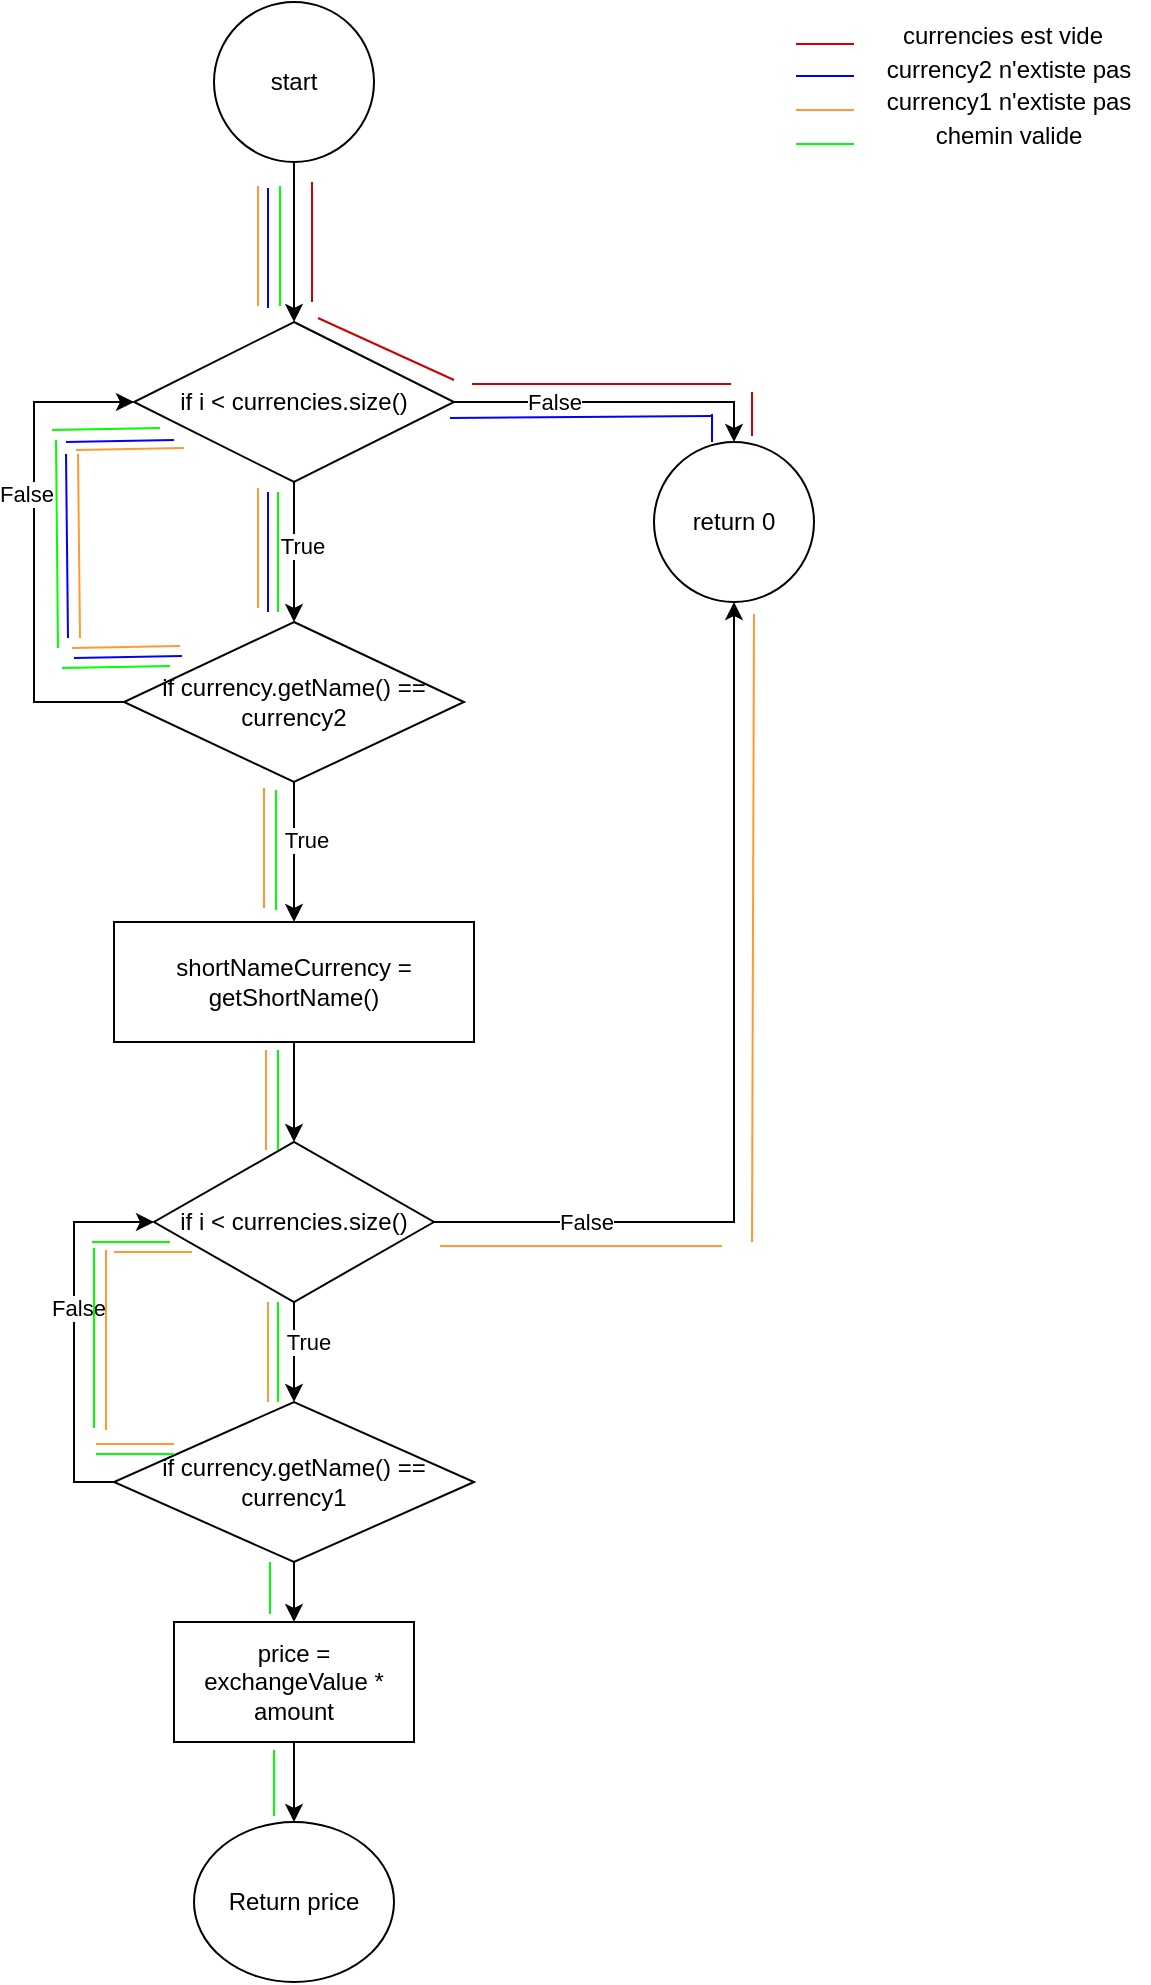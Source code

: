 <mxfile version="22.1.2" type="device">
  <diagram name="Page-1" id="VN6MoL8Z9Ky6OUScBsNe">
    <mxGraphModel dx="157" dy="79" grid="0" gridSize="10" guides="1" tooltips="1" connect="1" arrows="1" fold="1" page="1" pageScale="1" pageWidth="827" pageHeight="1169" math="0" shadow="0">
      <root>
        <mxCell id="0" />
        <mxCell id="1" parent="0" />
        <mxCell id="2NV5e2R7JPvBfthSzCUG-17" value="return 0" style="ellipse;whiteSpace=wrap;html=1;" vertex="1" parent="1">
          <mxGeometry x="440" y="270" width="80" height="80" as="geometry" />
        </mxCell>
        <mxCell id="2NV5e2R7JPvBfthSzCUG-38" style="edgeStyle=orthogonalEdgeStyle;rounded=0;orthogonalLoop=1;jettySize=auto;html=1;entryX=0.5;entryY=0;entryDx=0;entryDy=0;" edge="1" parent="1" source="2NV5e2R7JPvBfthSzCUG-22" target="2NV5e2R7JPvBfthSzCUG-25">
          <mxGeometry relative="1" as="geometry" />
        </mxCell>
        <mxCell id="2NV5e2R7JPvBfthSzCUG-22" value="start" style="ellipse;whiteSpace=wrap;html=1;" vertex="1" parent="1">
          <mxGeometry x="220" y="50" width="80" height="80" as="geometry" />
        </mxCell>
        <mxCell id="2NV5e2R7JPvBfthSzCUG-34" style="edgeStyle=orthogonalEdgeStyle;rounded=0;orthogonalLoop=1;jettySize=auto;html=1;" edge="1" parent="1" source="2NV5e2R7JPvBfthSzCUG-25" target="2NV5e2R7JPvBfthSzCUG-17">
          <mxGeometry relative="1" as="geometry">
            <Array as="points">
              <mxPoint x="480" y="250" />
            </Array>
          </mxGeometry>
        </mxCell>
        <mxCell id="2NV5e2R7JPvBfthSzCUG-35" value="False" style="edgeLabel;html=1;align=center;verticalAlign=middle;resizable=0;points=[];" vertex="1" connectable="0" parent="2NV5e2R7JPvBfthSzCUG-34">
          <mxGeometry x="0.164" y="-2" relative="1" as="geometry">
            <mxPoint x="-43" y="-2" as="offset" />
          </mxGeometry>
        </mxCell>
        <mxCell id="2NV5e2R7JPvBfthSzCUG-36" style="edgeStyle=orthogonalEdgeStyle;rounded=0;orthogonalLoop=1;jettySize=auto;html=1;" edge="1" parent="1" source="2NV5e2R7JPvBfthSzCUG-25" target="2NV5e2R7JPvBfthSzCUG-26">
          <mxGeometry relative="1" as="geometry" />
        </mxCell>
        <mxCell id="2NV5e2R7JPvBfthSzCUG-37" value="True" style="edgeLabel;html=1;align=center;verticalAlign=middle;resizable=0;points=[];" vertex="1" connectable="0" parent="2NV5e2R7JPvBfthSzCUG-36">
          <mxGeometry x="-0.086" y="4" relative="1" as="geometry">
            <mxPoint as="offset" />
          </mxGeometry>
        </mxCell>
        <mxCell id="2NV5e2R7JPvBfthSzCUG-25" value="if i &amp;lt; currencies.size()" style="rhombus;whiteSpace=wrap;html=1;" vertex="1" parent="1">
          <mxGeometry x="180" y="210" width="160" height="80" as="geometry" />
        </mxCell>
        <mxCell id="2NV5e2R7JPvBfthSzCUG-30" style="edgeStyle=orthogonalEdgeStyle;rounded=0;orthogonalLoop=1;jettySize=auto;html=1;" edge="1" parent="1" source="2NV5e2R7JPvBfthSzCUG-26" target="2NV5e2R7JPvBfthSzCUG-27">
          <mxGeometry relative="1" as="geometry" />
        </mxCell>
        <mxCell id="2NV5e2R7JPvBfthSzCUG-31" value="True" style="edgeLabel;html=1;align=center;verticalAlign=middle;resizable=0;points=[];" vertex="1" connectable="0" parent="2NV5e2R7JPvBfthSzCUG-30">
          <mxGeometry x="-0.171" y="6" relative="1" as="geometry">
            <mxPoint as="offset" />
          </mxGeometry>
        </mxCell>
        <mxCell id="2NV5e2R7JPvBfthSzCUG-32" style="edgeStyle=orthogonalEdgeStyle;rounded=0;orthogonalLoop=1;jettySize=auto;html=1;entryX=0;entryY=0.5;entryDx=0;entryDy=0;" edge="1" parent="1" source="2NV5e2R7JPvBfthSzCUG-26" target="2NV5e2R7JPvBfthSzCUG-25">
          <mxGeometry relative="1" as="geometry">
            <Array as="points">
              <mxPoint x="130" y="400" />
              <mxPoint x="130" y="250" />
            </Array>
          </mxGeometry>
        </mxCell>
        <mxCell id="2NV5e2R7JPvBfthSzCUG-33" value="False" style="edgeLabel;html=1;align=center;verticalAlign=middle;resizable=0;points=[];" vertex="1" connectable="0" parent="2NV5e2R7JPvBfthSzCUG-32">
          <mxGeometry x="0.221" y="4" relative="1" as="geometry">
            <mxPoint as="offset" />
          </mxGeometry>
        </mxCell>
        <mxCell id="2NV5e2R7JPvBfthSzCUG-26" value="if currency.getName() == currency2" style="rhombus;whiteSpace=wrap;html=1;" vertex="1" parent="1">
          <mxGeometry x="175" y="360" width="170" height="80" as="geometry" />
        </mxCell>
        <mxCell id="2NV5e2R7JPvBfthSzCUG-29" style="edgeStyle=orthogonalEdgeStyle;rounded=0;orthogonalLoop=1;jettySize=auto;html=1;" edge="1" parent="1" source="2NV5e2R7JPvBfthSzCUG-27" target="2NV5e2R7JPvBfthSzCUG-28">
          <mxGeometry relative="1" as="geometry" />
        </mxCell>
        <mxCell id="2NV5e2R7JPvBfthSzCUG-27" value="shortNameCurrency = getShortName()" style="whiteSpace=wrap;html=1;" vertex="1" parent="1">
          <mxGeometry x="170" y="510" width="180" height="60" as="geometry" />
        </mxCell>
        <mxCell id="2NV5e2R7JPvBfthSzCUG-54" style="edgeStyle=orthogonalEdgeStyle;rounded=0;orthogonalLoop=1;jettySize=auto;html=1;" edge="1" parent="1" source="2NV5e2R7JPvBfthSzCUG-28" target="2NV5e2R7JPvBfthSzCUG-17">
          <mxGeometry relative="1" as="geometry" />
        </mxCell>
        <mxCell id="2NV5e2R7JPvBfthSzCUG-55" value="False" style="edgeLabel;html=1;align=center;verticalAlign=middle;resizable=0;points=[];" vertex="1" connectable="0" parent="2NV5e2R7JPvBfthSzCUG-54">
          <mxGeometry x="-0.581" relative="1" as="geometry">
            <mxPoint x="-21" as="offset" />
          </mxGeometry>
        </mxCell>
        <mxCell id="2NV5e2R7JPvBfthSzCUG-57" value="" style="edgeStyle=orthogonalEdgeStyle;rounded=0;orthogonalLoop=1;jettySize=auto;html=1;" edge="1" parent="1" source="2NV5e2R7JPvBfthSzCUG-28" target="2NV5e2R7JPvBfthSzCUG-45">
          <mxGeometry relative="1" as="geometry">
            <Array as="points">
              <mxPoint x="260" y="720" />
              <mxPoint x="260" y="720" />
            </Array>
          </mxGeometry>
        </mxCell>
        <mxCell id="2NV5e2R7JPvBfthSzCUG-58" value="True" style="edgeLabel;html=1;align=center;verticalAlign=middle;resizable=0;points=[];" vertex="1" connectable="0" parent="2NV5e2R7JPvBfthSzCUG-57">
          <mxGeometry x="0.16" y="7" relative="1" as="geometry">
            <mxPoint y="-9" as="offset" />
          </mxGeometry>
        </mxCell>
        <mxCell id="2NV5e2R7JPvBfthSzCUG-28" value="if i &amp;lt; currencies.size()" style="rhombus;whiteSpace=wrap;html=1;direction=south;" vertex="1" parent="1">
          <mxGeometry x="190" y="620" width="140" height="80" as="geometry" />
        </mxCell>
        <mxCell id="2NV5e2R7JPvBfthSzCUG-41" value="Return price" style="ellipse;whiteSpace=wrap;html=1;" vertex="1" parent="1">
          <mxGeometry x="210" y="960" width="100" height="80" as="geometry" />
        </mxCell>
        <mxCell id="2NV5e2R7JPvBfthSzCUG-59" value="" style="edgeStyle=orthogonalEdgeStyle;rounded=0;orthogonalLoop=1;jettySize=auto;html=1;" edge="1" parent="1" source="2NV5e2R7JPvBfthSzCUG-45" target="2NV5e2R7JPvBfthSzCUG-47">
          <mxGeometry relative="1" as="geometry" />
        </mxCell>
        <mxCell id="2NV5e2R7JPvBfthSzCUG-61" style="edgeStyle=orthogonalEdgeStyle;rounded=0;orthogonalLoop=1;jettySize=auto;html=1;entryX=0.5;entryY=1;entryDx=0;entryDy=0;" edge="1" parent="1" source="2NV5e2R7JPvBfthSzCUG-45" target="2NV5e2R7JPvBfthSzCUG-28">
          <mxGeometry relative="1" as="geometry">
            <Array as="points">
              <mxPoint x="150" y="790" />
              <mxPoint x="150" y="660" />
            </Array>
          </mxGeometry>
        </mxCell>
        <mxCell id="2NV5e2R7JPvBfthSzCUG-62" value="False" style="edgeLabel;html=1;align=center;verticalAlign=middle;resizable=0;points=[];" vertex="1" connectable="0" parent="2NV5e2R7JPvBfthSzCUG-61">
          <mxGeometry x="0.126" y="-2" relative="1" as="geometry">
            <mxPoint as="offset" />
          </mxGeometry>
        </mxCell>
        <mxCell id="2NV5e2R7JPvBfthSzCUG-45" value="if currency.getName() == currency1" style="rhombus;whiteSpace=wrap;html=1;direction=south;" vertex="1" parent="1">
          <mxGeometry x="170" y="750" width="180" height="80" as="geometry" />
        </mxCell>
        <mxCell id="2NV5e2R7JPvBfthSzCUG-60" value="" style="edgeStyle=orthogonalEdgeStyle;rounded=0;orthogonalLoop=1;jettySize=auto;html=1;" edge="1" parent="1" source="2NV5e2R7JPvBfthSzCUG-47" target="2NV5e2R7JPvBfthSzCUG-41">
          <mxGeometry relative="1" as="geometry" />
        </mxCell>
        <mxCell id="2NV5e2R7JPvBfthSzCUG-47" value="price = exchangeValue * amount" style="whiteSpace=wrap;html=1;" vertex="1" parent="1">
          <mxGeometry x="200" y="860" width="120" height="60" as="geometry" />
        </mxCell>
        <mxCell id="2NV5e2R7JPvBfthSzCUG-80" value="" style="endArrow=none;html=1;rounded=0;fillColor=#FF0000;strokeColor=#CC0000;" edge="1" parent="1">
          <mxGeometry width="50" height="50" relative="1" as="geometry">
            <mxPoint x="269" y="200" as="sourcePoint" />
            <mxPoint x="269" y="140" as="targetPoint" />
          </mxGeometry>
        </mxCell>
        <mxCell id="2NV5e2R7JPvBfthSzCUG-81" value="" style="endArrow=none;html=1;rounded=0;fillColor=#FF0000;strokeColor=#CC0000;" edge="1" parent="1">
          <mxGeometry width="50" height="50" relative="1" as="geometry">
            <mxPoint x="478.58" y="241" as="sourcePoint" />
            <mxPoint x="349" y="241" as="targetPoint" />
          </mxGeometry>
        </mxCell>
        <mxCell id="2NV5e2R7JPvBfthSzCUG-82" value="" style="endArrow=none;html=1;rounded=0;fillColor=#FF0000;strokeColor=#CC0000;" edge="1" parent="1">
          <mxGeometry width="50" height="50" relative="1" as="geometry">
            <mxPoint x="340" y="239" as="sourcePoint" />
            <mxPoint x="272" y="208" as="targetPoint" />
          </mxGeometry>
        </mxCell>
        <mxCell id="2NV5e2R7JPvBfthSzCUG-83" value="" style="endArrow=none;html=1;rounded=0;fillColor=#FF0000;strokeColor=#FF9933;" edge="1" parent="1">
          <mxGeometry width="50" height="50" relative="1" as="geometry">
            <mxPoint x="242" y="202" as="sourcePoint" />
            <mxPoint x="242" y="142" as="targetPoint" />
          </mxGeometry>
        </mxCell>
        <mxCell id="2NV5e2R7JPvBfthSzCUG-84" value="" style="endArrow=none;html=1;rounded=0;fillColor=#FF0000;strokeColor=#FF9933;" edge="1" parent="1">
          <mxGeometry width="50" height="50" relative="1" as="geometry">
            <mxPoint x="242" y="353" as="sourcePoint" />
            <mxPoint x="242" y="293" as="targetPoint" />
          </mxGeometry>
        </mxCell>
        <mxCell id="2NV5e2R7JPvBfthSzCUG-85" value="" style="endArrow=none;html=1;rounded=0;fillColor=#FF0000;strokeColor=#00FF00;" edge="1" parent="1">
          <mxGeometry width="50" height="50" relative="1" as="geometry">
            <mxPoint x="198" y="382" as="sourcePoint" />
            <mxPoint x="144" y="383" as="targetPoint" />
          </mxGeometry>
        </mxCell>
        <mxCell id="2NV5e2R7JPvBfthSzCUG-87" value="" style="endArrow=none;html=1;rounded=0;fillColor=#FF0000;strokeColor=#00FF00;" edge="1" parent="1">
          <mxGeometry width="50" height="50" relative="1" as="geometry">
            <mxPoint x="142" y="373" as="sourcePoint" />
            <mxPoint x="141" y="269" as="targetPoint" />
          </mxGeometry>
        </mxCell>
        <mxCell id="2NV5e2R7JPvBfthSzCUG-88" value="" style="endArrow=none;html=1;rounded=0;fillColor=#FF0000;strokeColor=#00FF00;" edge="1" parent="1">
          <mxGeometry width="50" height="50" relative="1" as="geometry">
            <mxPoint x="193" y="263" as="sourcePoint" />
            <mxPoint x="139" y="264" as="targetPoint" />
          </mxGeometry>
        </mxCell>
        <mxCell id="2NV5e2R7JPvBfthSzCUG-89" value="" style="endArrow=none;html=1;rounded=0;fillColor=#FF0000;strokeColor=#FF9933;" edge="1" parent="1">
          <mxGeometry width="50" height="50" relative="1" as="geometry">
            <mxPoint x="245" y="503" as="sourcePoint" />
            <mxPoint x="245" y="443" as="targetPoint" />
          </mxGeometry>
        </mxCell>
        <mxCell id="2NV5e2R7JPvBfthSzCUG-90" value="" style="endArrow=none;html=1;rounded=0;fillColor=#FF0000;strokeColor=#FF9933;" edge="1" parent="1">
          <mxGeometry width="50" height="50" relative="1" as="geometry">
            <mxPoint x="246" y="624" as="sourcePoint" />
            <mxPoint x="246" y="574" as="targetPoint" />
          </mxGeometry>
        </mxCell>
        <mxCell id="2NV5e2R7JPvBfthSzCUG-91" value="" style="endArrow=none;html=1;rounded=0;fillColor=#FF0000;strokeColor=#FF9933;" edge="1" parent="1">
          <mxGeometry width="50" height="50" relative="1" as="geometry">
            <mxPoint x="247" y="750" as="sourcePoint" />
            <mxPoint x="247" y="700" as="targetPoint" />
          </mxGeometry>
        </mxCell>
        <mxCell id="2NV5e2R7JPvBfthSzCUG-92" value="" style="endArrow=none;html=1;rounded=0;fillColor=#FF0000;strokeColor=#FF9933;" edge="1" parent="1">
          <mxGeometry width="50" height="50" relative="1" as="geometry">
            <mxPoint x="200" y="771" as="sourcePoint" />
            <mxPoint x="161" y="771" as="targetPoint" />
          </mxGeometry>
        </mxCell>
        <mxCell id="2NV5e2R7JPvBfthSzCUG-93" value="" style="endArrow=none;html=1;rounded=0;fillColor=#FF0000;strokeColor=#00FF00;" edge="1" parent="1">
          <mxGeometry width="50" height="50" relative="1" as="geometry">
            <mxPoint x="160" y="763" as="sourcePoint" />
            <mxPoint x="160" y="673" as="targetPoint" />
          </mxGeometry>
        </mxCell>
        <mxCell id="2NV5e2R7JPvBfthSzCUG-94" value="" style="endArrow=none;html=1;rounded=0;fillColor=#FF0000;strokeColor=#00FF00;" edge="1" parent="1">
          <mxGeometry width="50" height="50" relative="1" as="geometry">
            <mxPoint x="198" y="670" as="sourcePoint" />
            <mxPoint x="159" y="670" as="targetPoint" />
          </mxGeometry>
        </mxCell>
        <mxCell id="2NV5e2R7JPvBfthSzCUG-97" value="" style="endArrow=none;html=1;rounded=0;fillColor=#FF0000;strokeColor=#FF9933;" edge="1" parent="1">
          <mxGeometry width="50" height="50" relative="1" as="geometry">
            <mxPoint x="474" y="672" as="sourcePoint" />
            <mxPoint x="333" y="672" as="targetPoint" />
          </mxGeometry>
        </mxCell>
        <mxCell id="2NV5e2R7JPvBfthSzCUG-99" value="" style="endArrow=none;html=1;rounded=0;fillColor=#FF0000;strokeColor=#FF9933;" edge="1" parent="1">
          <mxGeometry width="50" height="50" relative="1" as="geometry">
            <mxPoint x="489" y="670" as="sourcePoint" />
            <mxPoint x="490" y="356" as="targetPoint" />
          </mxGeometry>
        </mxCell>
        <mxCell id="2NV5e2R7JPvBfthSzCUG-100" value="" style="endArrow=none;html=1;rounded=0;fillColor=#FF0000;strokeColor=#CC0000;" edge="1" parent="1">
          <mxGeometry width="50" height="50" relative="1" as="geometry">
            <mxPoint x="489" y="267" as="sourcePoint" />
            <mxPoint x="489" y="245" as="targetPoint" />
          </mxGeometry>
        </mxCell>
        <mxCell id="2NV5e2R7JPvBfthSzCUG-101" value="" style="endArrow=none;html=1;rounded=0;fillColor=#FF0000;strokeColor=#00FF00;" edge="1" parent="1">
          <mxGeometry width="50" height="50" relative="1" as="geometry">
            <mxPoint x="253" y="202" as="sourcePoint" />
            <mxPoint x="253" y="142" as="targetPoint" />
          </mxGeometry>
        </mxCell>
        <mxCell id="2NV5e2R7JPvBfthSzCUG-102" value="" style="endArrow=none;html=1;rounded=0;fillColor=#FF0000;strokeColor=#00FF00;" edge="1" parent="1">
          <mxGeometry width="50" height="50" relative="1" as="geometry">
            <mxPoint x="252" y="355" as="sourcePoint" />
            <mxPoint x="252" y="295" as="targetPoint" />
          </mxGeometry>
        </mxCell>
        <mxCell id="2NV5e2R7JPvBfthSzCUG-103" value="" style="endArrow=none;html=1;rounded=0;fillColor=#FF0000;strokeColor=#FF9933;" edge="1" parent="1">
          <mxGeometry width="50" height="50" relative="1" as="geometry">
            <mxPoint x="203" y="372" as="sourcePoint" />
            <mxPoint x="149" y="373" as="targetPoint" />
          </mxGeometry>
        </mxCell>
        <mxCell id="2NV5e2R7JPvBfthSzCUG-104" value="" style="endArrow=none;html=1;rounded=0;fillColor=#FF0000;strokeColor=#FF9933;" edge="1" parent="1">
          <mxGeometry width="50" height="50" relative="1" as="geometry">
            <mxPoint x="153" y="368" as="sourcePoint" />
            <mxPoint x="152" y="276" as="targetPoint" />
          </mxGeometry>
        </mxCell>
        <mxCell id="2NV5e2R7JPvBfthSzCUG-105" value="" style="endArrow=none;html=1;rounded=0;fillColor=#FF0000;strokeColor=#FF9933;" edge="1" parent="1">
          <mxGeometry width="50" height="50" relative="1" as="geometry">
            <mxPoint x="205" y="273" as="sourcePoint" />
            <mxPoint x="151" y="274" as="targetPoint" />
          </mxGeometry>
        </mxCell>
        <mxCell id="2NV5e2R7JPvBfthSzCUG-106" value="" style="endArrow=none;html=1;rounded=0;fillColor=#FF0000;strokeColor=#00FF00;" edge="1" parent="1">
          <mxGeometry width="50" height="50" relative="1" as="geometry">
            <mxPoint x="251" y="504" as="sourcePoint" />
            <mxPoint x="251" y="444" as="targetPoint" />
          </mxGeometry>
        </mxCell>
        <mxCell id="2NV5e2R7JPvBfthSzCUG-107" value="" style="endArrow=none;html=1;rounded=0;fillColor=#FF0000;strokeColor=#00FF00;" edge="1" parent="1">
          <mxGeometry width="50" height="50" relative="1" as="geometry">
            <mxPoint x="252" y="624" as="sourcePoint" />
            <mxPoint x="252" y="574" as="targetPoint" />
          </mxGeometry>
        </mxCell>
        <mxCell id="2NV5e2R7JPvBfthSzCUG-108" value="" style="endArrow=none;html=1;rounded=0;fillColor=#FF0000;strokeColor=#00FF00;" edge="1" parent="1">
          <mxGeometry width="50" height="50" relative="1" as="geometry">
            <mxPoint x="252" y="750" as="sourcePoint" />
            <mxPoint x="252" y="700" as="targetPoint" />
          </mxGeometry>
        </mxCell>
        <mxCell id="2NV5e2R7JPvBfthSzCUG-109" value="" style="endArrow=none;html=1;rounded=0;fillColor=#FF0000;strokeColor=#FF9933;" edge="1" parent="1">
          <mxGeometry width="50" height="50" relative="1" as="geometry">
            <mxPoint x="166" y="764" as="sourcePoint" />
            <mxPoint x="166" y="674" as="targetPoint" />
          </mxGeometry>
        </mxCell>
        <mxCell id="2NV5e2R7JPvBfthSzCUG-110" value="" style="endArrow=none;html=1;rounded=0;fillColor=#FF0000;strokeColor=#FF9933;" edge="1" parent="1">
          <mxGeometry width="50" height="50" relative="1" as="geometry">
            <mxPoint x="209" y="675" as="sourcePoint" />
            <mxPoint x="170" y="675" as="targetPoint" />
          </mxGeometry>
        </mxCell>
        <mxCell id="2NV5e2R7JPvBfthSzCUG-111" value="" style="endArrow=none;html=1;rounded=0;fillColor=#FF0000;strokeColor=#00FF00;" edge="1" parent="1">
          <mxGeometry width="50" height="50" relative="1" as="geometry">
            <mxPoint x="200" y="776" as="sourcePoint" />
            <mxPoint x="161" y="776" as="targetPoint" />
          </mxGeometry>
        </mxCell>
        <mxCell id="2NV5e2R7JPvBfthSzCUG-112" value="" style="endArrow=none;html=1;rounded=0;fillColor=#FF0000;strokeColor=#00FF00;" edge="1" parent="1">
          <mxGeometry width="50" height="50" relative="1" as="geometry">
            <mxPoint x="248" y="856" as="sourcePoint" />
            <mxPoint x="248" y="830" as="targetPoint" />
          </mxGeometry>
        </mxCell>
        <mxCell id="2NV5e2R7JPvBfthSzCUG-113" value="" style="endArrow=none;html=1;rounded=0;fillColor=#FF0000;strokeColor=#00FF00;" edge="1" parent="1">
          <mxGeometry width="50" height="50" relative="1" as="geometry">
            <mxPoint x="250" y="957" as="sourcePoint" />
            <mxPoint x="250" y="924" as="targetPoint" />
          </mxGeometry>
        </mxCell>
        <mxCell id="2NV5e2R7JPvBfthSzCUG-115" value="" style="endArrow=none;html=1;rounded=0;fillColor=#FF0000;strokeColor=#0000FF;" edge="1" parent="1">
          <mxGeometry width="50" height="50" relative="1" as="geometry">
            <mxPoint x="247" y="203" as="sourcePoint" />
            <mxPoint x="247" y="143" as="targetPoint" />
          </mxGeometry>
        </mxCell>
        <mxCell id="2NV5e2R7JPvBfthSzCUG-116" value="" style="endArrow=none;html=1;rounded=0;fillColor=#FF0000;strokeColor=#0000FF;" edge="1" parent="1">
          <mxGeometry width="50" height="50" relative="1" as="geometry">
            <mxPoint x="247" y="355" as="sourcePoint" />
            <mxPoint x="247" y="295" as="targetPoint" />
          </mxGeometry>
        </mxCell>
        <mxCell id="2NV5e2R7JPvBfthSzCUG-117" value="" style="endArrow=none;html=1;rounded=0;fillColor=#FF0000;strokeColor=#0000FF;" edge="1" parent="1">
          <mxGeometry width="50" height="50" relative="1" as="geometry">
            <mxPoint x="204" y="377" as="sourcePoint" />
            <mxPoint x="150" y="378" as="targetPoint" />
          </mxGeometry>
        </mxCell>
        <mxCell id="2NV5e2R7JPvBfthSzCUG-118" value="" style="endArrow=none;html=1;rounded=0;fillColor=#FF0000;strokeColor=#0000FF;" edge="1" parent="1">
          <mxGeometry width="50" height="50" relative="1" as="geometry">
            <mxPoint x="147" y="368" as="sourcePoint" />
            <mxPoint x="146" y="276" as="targetPoint" />
          </mxGeometry>
        </mxCell>
        <mxCell id="2NV5e2R7JPvBfthSzCUG-119" value="" style="endArrow=none;html=1;rounded=0;fillColor=#FF0000;strokeColor=#0000FF;" edge="1" parent="1">
          <mxGeometry width="50" height="50" relative="1" as="geometry">
            <mxPoint x="200" y="269" as="sourcePoint" />
            <mxPoint x="146" y="270" as="targetPoint" />
          </mxGeometry>
        </mxCell>
        <mxCell id="2NV5e2R7JPvBfthSzCUG-120" value="" style="endArrow=none;html=1;rounded=0;fillColor=#FF0000;strokeColor=#0000FF;" edge="1" parent="1">
          <mxGeometry width="50" height="50" relative="1" as="geometry">
            <mxPoint x="469" y="257" as="sourcePoint" />
            <mxPoint x="338" y="258" as="targetPoint" />
          </mxGeometry>
        </mxCell>
        <mxCell id="2NV5e2R7JPvBfthSzCUG-121" value="" style="endArrow=none;html=1;rounded=0;fillColor=#FF0000;strokeColor=#0000FF;" edge="1" parent="1">
          <mxGeometry width="50" height="50" relative="1" as="geometry">
            <mxPoint x="469" y="270" as="sourcePoint" />
            <mxPoint x="469" y="256" as="targetPoint" />
          </mxGeometry>
        </mxCell>
        <mxCell id="2NV5e2R7JPvBfthSzCUG-124" value="" style="endArrow=none;html=1;rounded=0;fillColor=#FF0000;strokeColor=#CC0000;" edge="1" parent="1">
          <mxGeometry width="50" height="50" relative="1" as="geometry">
            <mxPoint x="540" y="71" as="sourcePoint" />
            <mxPoint x="511" y="71" as="targetPoint" />
          </mxGeometry>
        </mxCell>
        <mxCell id="2NV5e2R7JPvBfthSzCUG-125" value="" style="endArrow=none;html=1;rounded=0;fillColor=#FF0000;strokeColor=#0000FF;" edge="1" parent="1">
          <mxGeometry width="50" height="50" relative="1" as="geometry">
            <mxPoint x="540" y="87" as="sourcePoint" />
            <mxPoint x="511" y="87" as="targetPoint" />
          </mxGeometry>
        </mxCell>
        <mxCell id="2NV5e2R7JPvBfthSzCUG-126" value="" style="endArrow=none;html=1;rounded=0;fillColor=#FF0000;strokeColor=#FF9933;" edge="1" parent="1">
          <mxGeometry width="50" height="50" relative="1" as="geometry">
            <mxPoint x="540" y="104" as="sourcePoint" />
            <mxPoint x="511" y="104" as="targetPoint" />
          </mxGeometry>
        </mxCell>
        <mxCell id="2NV5e2R7JPvBfthSzCUG-127" value="" style="endArrow=none;html=1;rounded=0;fillColor=#FF0000;strokeColor=#00FF00;" edge="1" parent="1">
          <mxGeometry width="50" height="50" relative="1" as="geometry">
            <mxPoint x="540" y="121" as="sourcePoint" />
            <mxPoint x="511" y="121" as="targetPoint" />
          </mxGeometry>
        </mxCell>
        <mxCell id="2NV5e2R7JPvBfthSzCUG-128" value="currencies est vide" style="text;html=1;align=center;verticalAlign=middle;resizable=0;points=[];autosize=1;strokeColor=none;fillColor=none;" vertex="1" parent="1">
          <mxGeometry x="555" y="54" width="118" height="26" as="geometry" />
        </mxCell>
        <mxCell id="2NV5e2R7JPvBfthSzCUG-129" value="currency2 n&#39;extiste pas" style="text;html=1;align=center;verticalAlign=middle;resizable=0;points=[];autosize=1;strokeColor=none;fillColor=none;" vertex="1" parent="1">
          <mxGeometry x="547" y="71" width="140" height="26" as="geometry" />
        </mxCell>
        <mxCell id="2NV5e2R7JPvBfthSzCUG-130" value="currency1 n&#39;extiste pas" style="text;html=1;align=center;verticalAlign=middle;resizable=0;points=[];autosize=1;strokeColor=none;fillColor=none;" vertex="1" parent="1">
          <mxGeometry x="547" y="87" width="140" height="26" as="geometry" />
        </mxCell>
        <mxCell id="2NV5e2R7JPvBfthSzCUG-131" value="chemin valide" style="text;html=1;align=center;verticalAlign=middle;resizable=0;points=[];autosize=1;strokeColor=none;fillColor=none;" vertex="1" parent="1">
          <mxGeometry x="571.5" y="104" width="91" height="26" as="geometry" />
        </mxCell>
      </root>
    </mxGraphModel>
  </diagram>
</mxfile>
